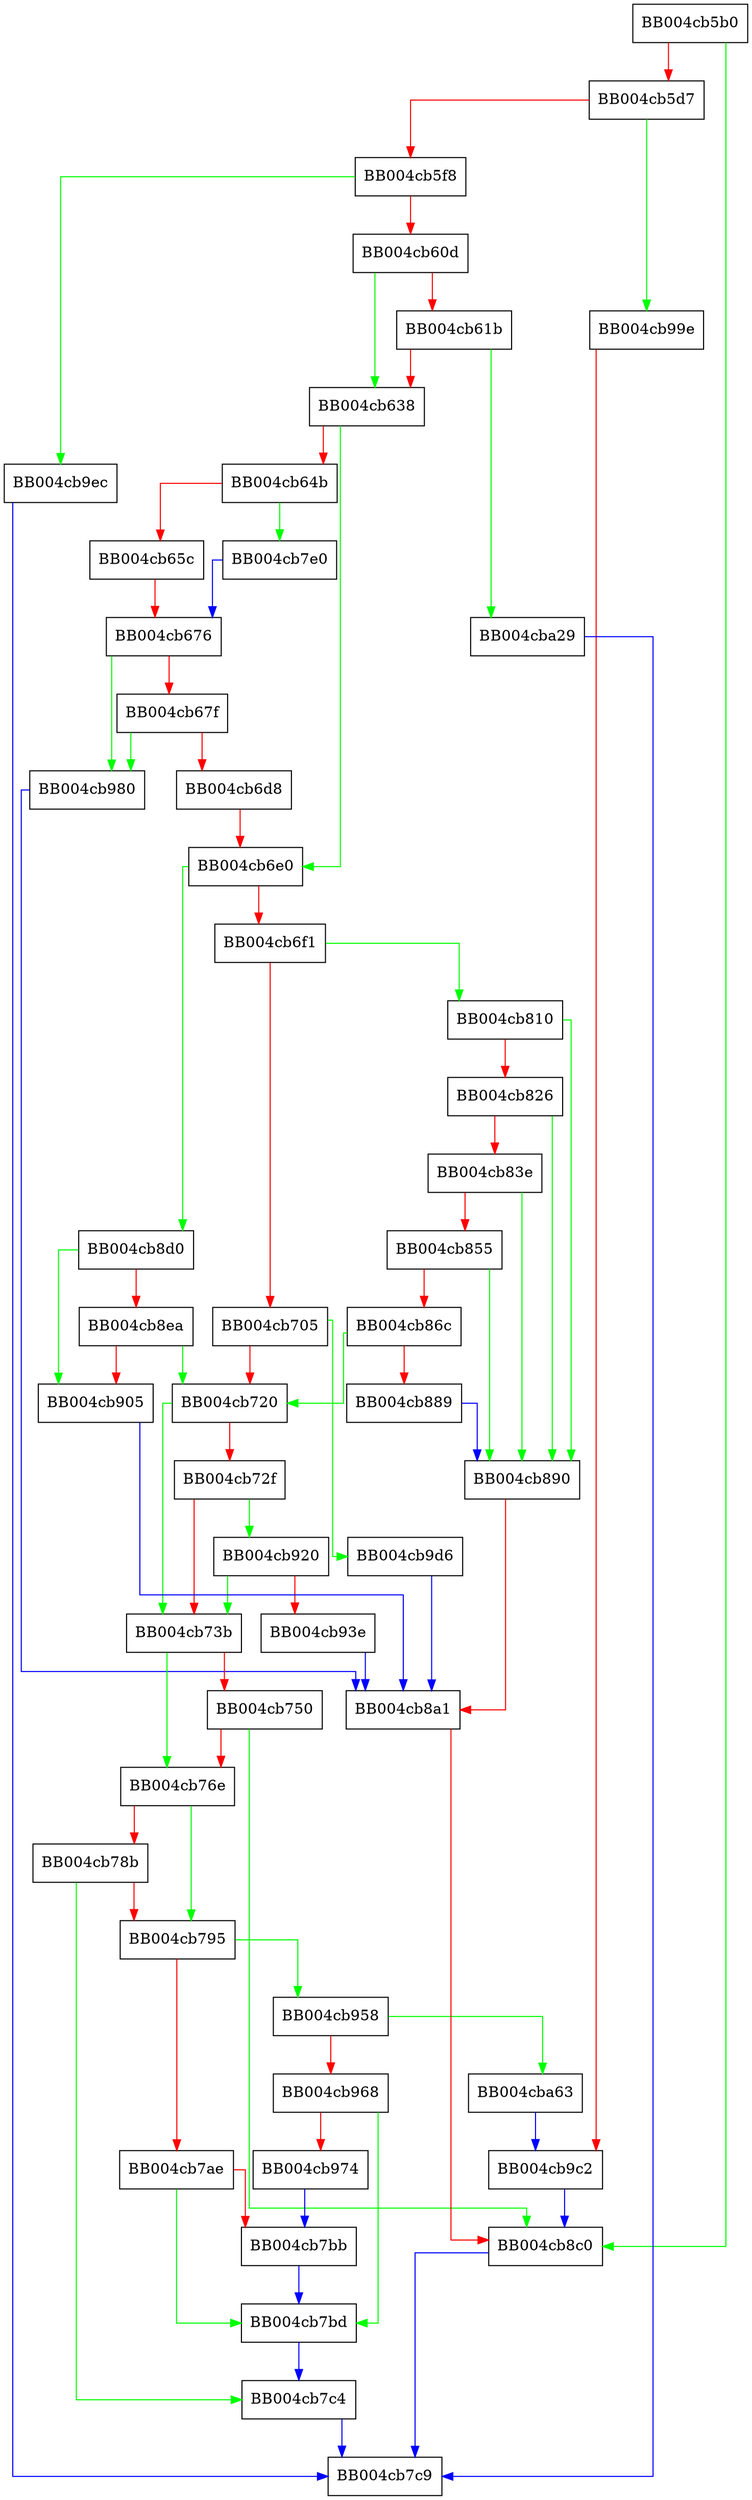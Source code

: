 digraph tls1_set_crypto_state {
  node [shape="box"];
  graph [splines=ortho];
  BB004cb5b0 -> BB004cb8c0 [color="green"];
  BB004cb5b0 -> BB004cb5d7 [color="red"];
  BB004cb5d7 -> BB004cb99e [color="green"];
  BB004cb5d7 -> BB004cb5f8 [color="red"];
  BB004cb5f8 -> BB004cb9ec [color="green"];
  BB004cb5f8 -> BB004cb60d [color="red"];
  BB004cb60d -> BB004cb638 [color="green"];
  BB004cb60d -> BB004cb61b [color="red"];
  BB004cb61b -> BB004cba29 [color="green"];
  BB004cb61b -> BB004cb638 [color="red"];
  BB004cb638 -> BB004cb6e0 [color="green"];
  BB004cb638 -> BB004cb64b [color="red"];
  BB004cb64b -> BB004cb7e0 [color="green"];
  BB004cb64b -> BB004cb65c [color="red"];
  BB004cb65c -> BB004cb676 [color="red"];
  BB004cb676 -> BB004cb980 [color="green"];
  BB004cb676 -> BB004cb67f [color="red"];
  BB004cb67f -> BB004cb980 [color="green"];
  BB004cb67f -> BB004cb6d8 [color="red"];
  BB004cb6d8 -> BB004cb6e0 [color="red"];
  BB004cb6e0 -> BB004cb8d0 [color="green"];
  BB004cb6e0 -> BB004cb6f1 [color="red"];
  BB004cb6f1 -> BB004cb810 [color="green"];
  BB004cb6f1 -> BB004cb705 [color="red"];
  BB004cb705 -> BB004cb9d6 [color="green"];
  BB004cb705 -> BB004cb720 [color="red"];
  BB004cb720 -> BB004cb73b [color="green"];
  BB004cb720 -> BB004cb72f [color="red"];
  BB004cb72f -> BB004cb920 [color="green"];
  BB004cb72f -> BB004cb73b [color="red"];
  BB004cb73b -> BB004cb76e [color="green"];
  BB004cb73b -> BB004cb750 [color="red"];
  BB004cb750 -> BB004cb8c0 [color="green"];
  BB004cb750 -> BB004cb76e [color="red"];
  BB004cb76e -> BB004cb795 [color="green"];
  BB004cb76e -> BB004cb78b [color="red"];
  BB004cb78b -> BB004cb7c4 [color="green"];
  BB004cb78b -> BB004cb795 [color="red"];
  BB004cb795 -> BB004cb958 [color="green"];
  BB004cb795 -> BB004cb7ae [color="red"];
  BB004cb7ae -> BB004cb7bd [color="green"];
  BB004cb7ae -> BB004cb7bb [color="red"];
  BB004cb7bb -> BB004cb7bd [color="blue"];
  BB004cb7bd -> BB004cb7c4 [color="blue"];
  BB004cb7c4 -> BB004cb7c9 [color="blue"];
  BB004cb7e0 -> BB004cb676 [color="blue"];
  BB004cb810 -> BB004cb890 [color="green"];
  BB004cb810 -> BB004cb826 [color="red"];
  BB004cb826 -> BB004cb890 [color="green"];
  BB004cb826 -> BB004cb83e [color="red"];
  BB004cb83e -> BB004cb890 [color="green"];
  BB004cb83e -> BB004cb855 [color="red"];
  BB004cb855 -> BB004cb890 [color="green"];
  BB004cb855 -> BB004cb86c [color="red"];
  BB004cb86c -> BB004cb720 [color="green"];
  BB004cb86c -> BB004cb889 [color="red"];
  BB004cb889 -> BB004cb890 [color="blue"];
  BB004cb890 -> BB004cb8a1 [color="red"];
  BB004cb8a1 -> BB004cb8c0 [color="red"];
  BB004cb8c0 -> BB004cb7c9 [color="blue"];
  BB004cb8d0 -> BB004cb905 [color="green"];
  BB004cb8d0 -> BB004cb8ea [color="red"];
  BB004cb8ea -> BB004cb720 [color="green"];
  BB004cb8ea -> BB004cb905 [color="red"];
  BB004cb905 -> BB004cb8a1 [color="blue"];
  BB004cb920 -> BB004cb73b [color="green"];
  BB004cb920 -> BB004cb93e [color="red"];
  BB004cb93e -> BB004cb8a1 [color="blue"];
  BB004cb958 -> BB004cba63 [color="green"];
  BB004cb958 -> BB004cb968 [color="red"];
  BB004cb968 -> BB004cb7bd [color="green"];
  BB004cb968 -> BB004cb974 [color="red"];
  BB004cb974 -> BB004cb7bb [color="blue"];
  BB004cb980 -> BB004cb8a1 [color="blue"];
  BB004cb99e -> BB004cb9c2 [color="red"];
  BB004cb9c2 -> BB004cb8c0 [color="blue"];
  BB004cb9d6 -> BB004cb8a1 [color="blue"];
  BB004cb9ec -> BB004cb7c9 [color="blue"];
  BB004cba29 -> BB004cb7c9 [color="blue"];
  BB004cba63 -> BB004cb9c2 [color="blue"];
}
